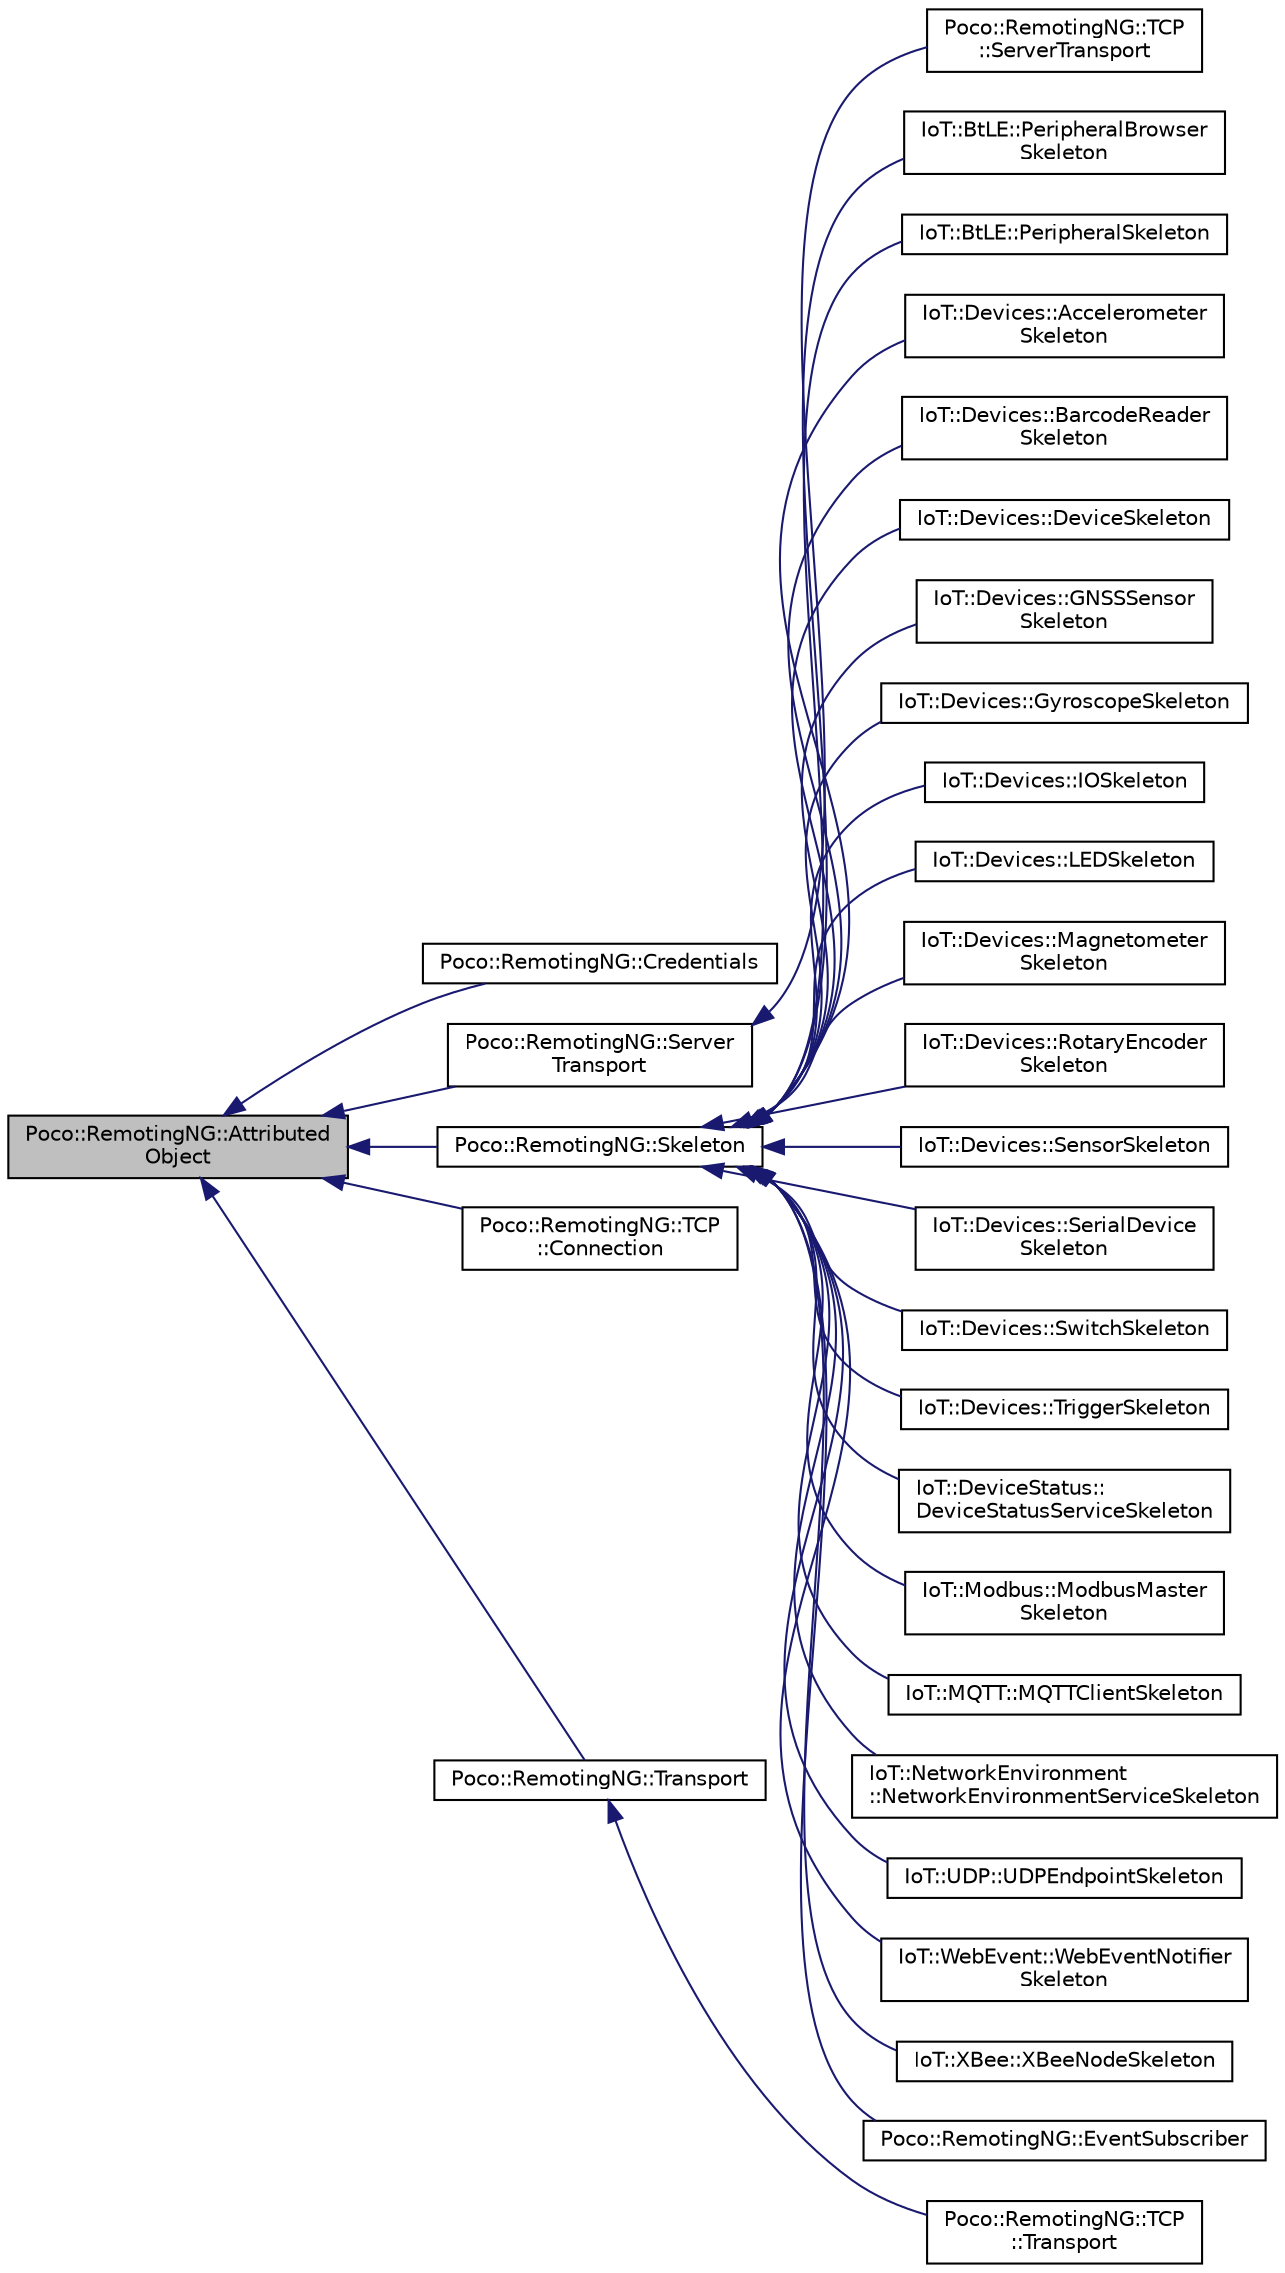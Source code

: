 digraph "Poco::RemotingNG::AttributedObject"
{
 // LATEX_PDF_SIZE
  edge [fontname="Helvetica",fontsize="10",labelfontname="Helvetica",labelfontsize="10"];
  node [fontname="Helvetica",fontsize="10",shape=record];
  rankdir="LR";
  Node1 [label="Poco::RemotingNG::Attributed\lObject",height=0.2,width=0.4,color="black", fillcolor="grey75", style="filled", fontcolor="black",tooltip=" "];
  Node1 -> Node2 [dir="back",color="midnightblue",fontsize="10",style="solid",fontname="Helvetica"];
  Node2 [label="Poco::RemotingNG::Credentials",height=0.2,width=0.4,color="black", fillcolor="white", style="filled",URL="$classPoco_1_1RemotingNG_1_1Credentials.html",tooltip=" "];
  Node1 -> Node3 [dir="back",color="midnightblue",fontsize="10",style="solid",fontname="Helvetica"];
  Node3 [label="Poco::RemotingNG::Server\lTransport",height=0.2,width=0.4,color="black", fillcolor="white", style="filled",URL="$classPoco_1_1RemotingNG_1_1ServerTransport.html",tooltip=" "];
  Node3 -> Node4 [dir="back",color="midnightblue",fontsize="10",style="solid",fontname="Helvetica"];
  Node4 [label="Poco::RemotingNG::TCP\l::ServerTransport",height=0.2,width=0.4,color="black", fillcolor="white", style="filled",URL="$classPoco_1_1RemotingNG_1_1TCP_1_1ServerTransport.html",tooltip="The ServerTransport implementation for the RemotingNG TCP transport."];
  Node1 -> Node5 [dir="back",color="midnightblue",fontsize="10",style="solid",fontname="Helvetica"];
  Node5 [label="Poco::RemotingNG::Skeleton",height=0.2,width=0.4,color="black", fillcolor="white", style="filled",URL="$classPoco_1_1RemotingNG_1_1Skeleton.html",tooltip=" "];
  Node5 -> Node6 [dir="back",color="midnightblue",fontsize="10",style="solid",fontname="Helvetica"];
  Node6 [label="IoT::BtLE::PeripheralBrowser\lSkeleton",height=0.2,width=0.4,color="black", fillcolor="white", style="filled",URL="$classIoT_1_1BtLE_1_1PeripheralBrowserSkeleton.html",tooltip="This class provides browsing for available Bluetooth LE devices."];
  Node5 -> Node7 [dir="back",color="midnightblue",fontsize="10",style="solid",fontname="Helvetica"];
  Node7 [label="IoT::BtLE::PeripheralSkeleton",height=0.2,width=0.4,color="black", fillcolor="white", style="filled",URL="$classIoT_1_1BtLE_1_1PeripheralSkeleton.html",tooltip=" "];
  Node5 -> Node8 [dir="back",color="midnightblue",fontsize="10",style="solid",fontname="Helvetica"];
  Node8 [label="IoT::Devices::Accelerometer\lSkeleton",height=0.2,width=0.4,color="black", fillcolor="white", style="filled",URL="$classIoT_1_1Devices_1_1AccelerometerSkeleton.html",tooltip="The interface for three-axis Accelerometers."];
  Node5 -> Node9 [dir="back",color="midnightblue",fontsize="10",style="solid",fontname="Helvetica"];
  Node9 [label="IoT::Devices::BarcodeReader\lSkeleton",height=0.2,width=0.4,color="black", fillcolor="white", style="filled",URL="$classIoT_1_1Devices_1_1BarcodeReaderSkeleton.html",tooltip=" "];
  Node5 -> Node10 [dir="back",color="midnightblue",fontsize="10",style="solid",fontname="Helvetica"];
  Node10 [label="IoT::Devices::DeviceSkeleton",height=0.2,width=0.4,color="black", fillcolor="white", style="filled",URL="$classIoT_1_1Devices_1_1DeviceSkeleton.html",tooltip=" "];
  Node5 -> Node11 [dir="back",color="midnightblue",fontsize="10",style="solid",fontname="Helvetica"];
  Node11 [label="IoT::Devices::GNSSSensor\lSkeleton",height=0.2,width=0.4,color="black", fillcolor="white", style="filled",URL="$classIoT_1_1Devices_1_1GNSSSensorSkeleton.html",tooltip=" "];
  Node5 -> Node12 [dir="back",color="midnightblue",fontsize="10",style="solid",fontname="Helvetica"];
  Node12 [label="IoT::Devices::GyroscopeSkeleton",height=0.2,width=0.4,color="black", fillcolor="white", style="filled",URL="$classIoT_1_1Devices_1_1GyroscopeSkeleton.html",tooltip="The interface for three-axis Gyroscopes."];
  Node5 -> Node13 [dir="back",color="midnightblue",fontsize="10",style="solid",fontname="Helvetica"];
  Node13 [label="IoT::Devices::IOSkeleton",height=0.2,width=0.4,color="black", fillcolor="white", style="filled",URL="$classIoT_1_1Devices_1_1IOSkeleton.html",tooltip=" "];
  Node5 -> Node14 [dir="back",color="midnightblue",fontsize="10",style="solid",fontname="Helvetica"];
  Node14 [label="IoT::Devices::LEDSkeleton",height=0.2,width=0.4,color="black", fillcolor="white", style="filled",URL="$classIoT_1_1Devices_1_1LEDSkeleton.html",tooltip=" "];
  Node5 -> Node15 [dir="back",color="midnightblue",fontsize="10",style="solid",fontname="Helvetica"];
  Node15 [label="IoT::Devices::Magnetometer\lSkeleton",height=0.2,width=0.4,color="black", fillcolor="white", style="filled",URL="$classIoT_1_1Devices_1_1MagnetometerSkeleton.html",tooltip="The interface for three-axis Magnetometers."];
  Node5 -> Node16 [dir="back",color="midnightblue",fontsize="10",style="solid",fontname="Helvetica"];
  Node16 [label="IoT::Devices::RotaryEncoder\lSkeleton",height=0.2,width=0.4,color="black", fillcolor="white", style="filled",URL="$classIoT_1_1Devices_1_1RotaryEncoderSkeleton.html",tooltip="A rotary encoder with an optional push button."];
  Node5 -> Node17 [dir="back",color="midnightblue",fontsize="10",style="solid",fontname="Helvetica"];
  Node17 [label="IoT::Devices::SensorSkeleton",height=0.2,width=0.4,color="black", fillcolor="white", style="filled",URL="$classIoT_1_1Devices_1_1SensorSkeleton.html",tooltip=" "];
  Node5 -> Node18 [dir="back",color="midnightblue",fontsize="10",style="solid",fontname="Helvetica"];
  Node18 [label="IoT::Devices::SerialDevice\lSkeleton",height=0.2,width=0.4,color="black", fillcolor="white", style="filled",URL="$classIoT_1_1Devices_1_1SerialDeviceSkeleton.html",tooltip=" "];
  Node5 -> Node19 [dir="back",color="midnightblue",fontsize="10",style="solid",fontname="Helvetica"];
  Node19 [label="IoT::Devices::SwitchSkeleton",height=0.2,width=0.4,color="black", fillcolor="white", style="filled",URL="$classIoT_1_1Devices_1_1SwitchSkeleton.html",tooltip=" "];
  Node5 -> Node20 [dir="back",color="midnightblue",fontsize="10",style="solid",fontname="Helvetica"];
  Node20 [label="IoT::Devices::TriggerSkeleton",height=0.2,width=0.4,color="black", fillcolor="white", style="filled",URL="$classIoT_1_1Devices_1_1TriggerSkeleton.html",tooltip=" "];
  Node5 -> Node21 [dir="back",color="midnightblue",fontsize="10",style="solid",fontname="Helvetica"];
  Node21 [label="IoT::DeviceStatus::\lDeviceStatusServiceSkeleton",height=0.2,width=0.4,color="black", fillcolor="white", style="filled",URL="$classIoT_1_1DeviceStatus_1_1DeviceStatusServiceSkeleton.html",tooltip=" "];
  Node5 -> Node22 [dir="back",color="midnightblue",fontsize="10",style="solid",fontname="Helvetica"];
  Node22 [label="IoT::Modbus::ModbusMaster\lSkeleton",height=0.2,width=0.4,color="black", fillcolor="white", style="filled",URL="$classIoT_1_1Modbus_1_1ModbusMasterSkeleton.html",tooltip=" "];
  Node5 -> Node23 [dir="back",color="midnightblue",fontsize="10",style="solid",fontname="Helvetica"];
  Node23 [label="IoT::MQTT::MQTTClientSkeleton",height=0.2,width=0.4,color="black", fillcolor="white", style="filled",URL="$classIoT_1_1MQTT_1_1MQTTClientSkeleton.html",tooltip=" "];
  Node5 -> Node24 [dir="back",color="midnightblue",fontsize="10",style="solid",fontname="Helvetica"];
  Node24 [label="IoT::NetworkEnvironment\l::NetworkEnvironmentServiceSkeleton",height=0.2,width=0.4,color="black", fillcolor="white", style="filled",URL="$classIoT_1_1NetworkEnvironment_1_1NetworkEnvironmentServiceSkeleton.html",tooltip=" "];
  Node5 -> Node25 [dir="back",color="midnightblue",fontsize="10",style="solid",fontname="Helvetica"];
  Node25 [label="IoT::UDP::UDPEndpointSkeleton",height=0.2,width=0.4,color="black", fillcolor="white", style="filled",URL="$classIoT_1_1UDP_1_1UDPEndpointSkeleton.html",tooltip="The UDPEndpoint is used to receive and send UDP packets."];
  Node5 -> Node26 [dir="back",color="midnightblue",fontsize="10",style="solid",fontname="Helvetica"];
  Node26 [label="IoT::WebEvent::WebEventNotifier\lSkeleton",height=0.2,width=0.4,color="black", fillcolor="white", style="filled",URL="$classIoT_1_1WebEvent_1_1WebEventNotifierSkeleton.html",tooltip=" "];
  Node5 -> Node27 [dir="back",color="midnightblue",fontsize="10",style="solid",fontname="Helvetica"];
  Node27 [label="IoT::XBee::XBeeNodeSkeleton",height=0.2,width=0.4,color="black", fillcolor="white", style="filled",URL="$classIoT_1_1XBee_1_1XBeeNodeSkeleton.html",tooltip=" "];
  Node5 -> Node28 [dir="back",color="midnightblue",fontsize="10",style="solid",fontname="Helvetica"];
  Node28 [label="Poco::RemotingNG::EventSubscriber",height=0.2,width=0.4,color="black", fillcolor="white", style="filled",URL="$classPoco_1_1RemotingNG_1_1EventSubscriber.html",tooltip=" "];
  Node1 -> Node29 [dir="back",color="midnightblue",fontsize="10",style="solid",fontname="Helvetica"];
  Node29 [label="Poco::RemotingNG::TCP\l::Connection",height=0.2,width=0.4,color="black", fillcolor="white", style="filled",URL="$classPoco_1_1RemotingNG_1_1TCP_1_1Connection.html",tooltip=" "];
  Node1 -> Node30 [dir="back",color="midnightblue",fontsize="10",style="solid",fontname="Helvetica"];
  Node30 [label="Poco::RemotingNG::Transport",height=0.2,width=0.4,color="black", fillcolor="white", style="filled",URL="$classPoco_1_1RemotingNG_1_1Transport.html",tooltip=" "];
  Node30 -> Node31 [dir="back",color="midnightblue",fontsize="10",style="solid",fontname="Helvetica"];
  Node31 [label="Poco::RemotingNG::TCP\l::Transport",height=0.2,width=0.4,color="black", fillcolor="white", style="filled",URL="$classPoco_1_1RemotingNG_1_1TCP_1_1Transport.html",tooltip="The Transport implementation for RemotingNG TCP."];
}
